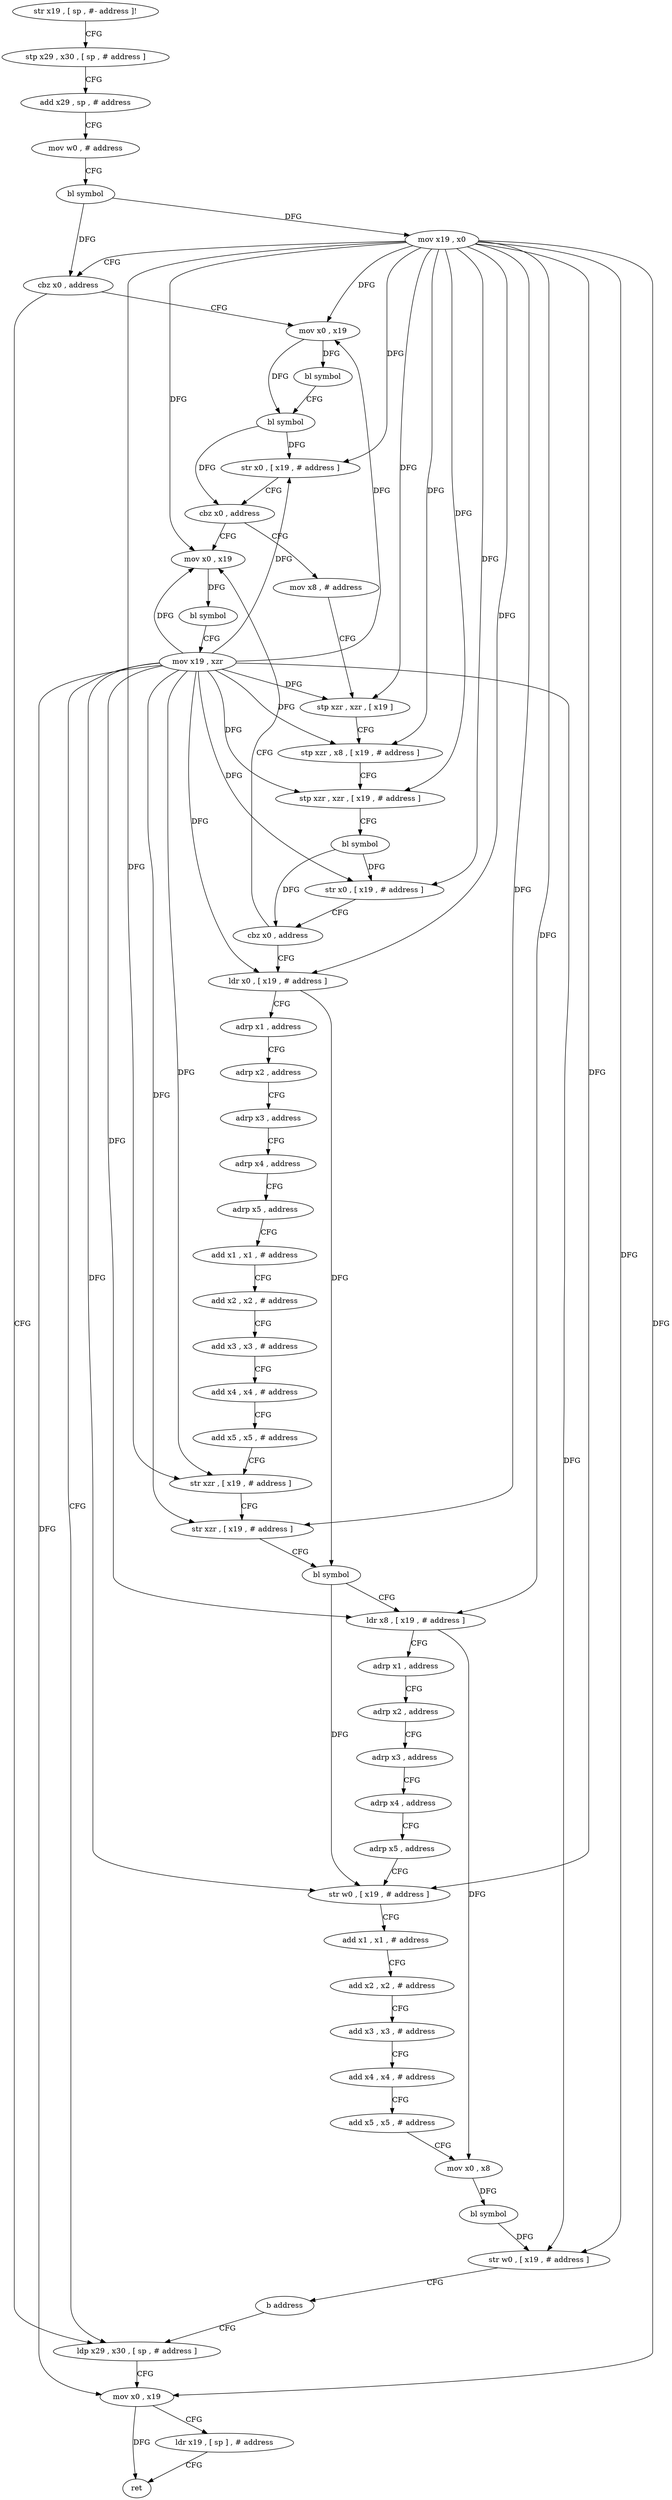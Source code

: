 digraph "func" {
"80256" [label = "str x19 , [ sp , #- address ]!" ]
"80260" [label = "stp x29 , x30 , [ sp , # address ]" ]
"80264" [label = "add x29 , sp , # address" ]
"80268" [label = "mov w0 , # address" ]
"80272" [label = "bl symbol" ]
"80276" [label = "mov x19 , x0" ]
"80280" [label = "cbz x0 , address" ]
"80464" [label = "ldp x29 , x30 , [ sp , # address ]" ]
"80284" [label = "mov x0 , x19" ]
"80468" [label = "mov x0 , x19" ]
"80472" [label = "ldr x19 , [ sp ] , # address" ]
"80476" [label = "ret" ]
"80288" [label = "bl symbol" ]
"80292" [label = "bl symbol" ]
"80296" [label = "str x0 , [ x19 , # address ]" ]
"80300" [label = "cbz x0 , address" ]
"80452" [label = "mov x0 , x19" ]
"80304" [label = "mov x8 , # address" ]
"80456" [label = "bl symbol" ]
"80460" [label = "mov x19 , xzr" ]
"80308" [label = "stp xzr , xzr , [ x19 ]" ]
"80312" [label = "stp xzr , x8 , [ x19 , # address ]" ]
"80316" [label = "stp xzr , xzr , [ x19 , # address ]" ]
"80320" [label = "bl symbol" ]
"80324" [label = "str x0 , [ x19 , # address ]" ]
"80328" [label = "cbz x0 , address" ]
"80332" [label = "ldr x0 , [ x19 , # address ]" ]
"80336" [label = "adrp x1 , address" ]
"80340" [label = "adrp x2 , address" ]
"80344" [label = "adrp x3 , address" ]
"80348" [label = "adrp x4 , address" ]
"80352" [label = "adrp x5 , address" ]
"80356" [label = "add x1 , x1 , # address" ]
"80360" [label = "add x2 , x2 , # address" ]
"80364" [label = "add x3 , x3 , # address" ]
"80368" [label = "add x4 , x4 , # address" ]
"80372" [label = "add x5 , x5 , # address" ]
"80376" [label = "str xzr , [ x19 , # address ]" ]
"80380" [label = "str xzr , [ x19 , # address ]" ]
"80384" [label = "bl symbol" ]
"80388" [label = "ldr x8 , [ x19 , # address ]" ]
"80392" [label = "adrp x1 , address" ]
"80396" [label = "adrp x2 , address" ]
"80400" [label = "adrp x3 , address" ]
"80404" [label = "adrp x4 , address" ]
"80408" [label = "adrp x5 , address" ]
"80412" [label = "str w0 , [ x19 , # address ]" ]
"80416" [label = "add x1 , x1 , # address" ]
"80420" [label = "add x2 , x2 , # address" ]
"80424" [label = "add x3 , x3 , # address" ]
"80428" [label = "add x4 , x4 , # address" ]
"80432" [label = "add x5 , x5 , # address" ]
"80436" [label = "mov x0 , x8" ]
"80440" [label = "bl symbol" ]
"80444" [label = "str w0 , [ x19 , # address ]" ]
"80448" [label = "b address" ]
"80256" -> "80260" [ label = "CFG" ]
"80260" -> "80264" [ label = "CFG" ]
"80264" -> "80268" [ label = "CFG" ]
"80268" -> "80272" [ label = "CFG" ]
"80272" -> "80276" [ label = "DFG" ]
"80272" -> "80280" [ label = "DFG" ]
"80276" -> "80280" [ label = "CFG" ]
"80276" -> "80468" [ label = "DFG" ]
"80276" -> "80284" [ label = "DFG" ]
"80276" -> "80296" [ label = "DFG" ]
"80276" -> "80452" [ label = "DFG" ]
"80276" -> "80308" [ label = "DFG" ]
"80276" -> "80312" [ label = "DFG" ]
"80276" -> "80316" [ label = "DFG" ]
"80276" -> "80324" [ label = "DFG" ]
"80276" -> "80332" [ label = "DFG" ]
"80276" -> "80376" [ label = "DFG" ]
"80276" -> "80380" [ label = "DFG" ]
"80276" -> "80388" [ label = "DFG" ]
"80276" -> "80412" [ label = "DFG" ]
"80276" -> "80444" [ label = "DFG" ]
"80280" -> "80464" [ label = "CFG" ]
"80280" -> "80284" [ label = "CFG" ]
"80464" -> "80468" [ label = "CFG" ]
"80284" -> "80288" [ label = "DFG" ]
"80284" -> "80292" [ label = "DFG" ]
"80468" -> "80472" [ label = "CFG" ]
"80468" -> "80476" [ label = "DFG" ]
"80472" -> "80476" [ label = "CFG" ]
"80288" -> "80292" [ label = "CFG" ]
"80292" -> "80296" [ label = "DFG" ]
"80292" -> "80300" [ label = "DFG" ]
"80296" -> "80300" [ label = "CFG" ]
"80300" -> "80452" [ label = "CFG" ]
"80300" -> "80304" [ label = "CFG" ]
"80452" -> "80456" [ label = "DFG" ]
"80304" -> "80308" [ label = "CFG" ]
"80456" -> "80460" [ label = "CFG" ]
"80460" -> "80464" [ label = "CFG" ]
"80460" -> "80468" [ label = "DFG" ]
"80460" -> "80284" [ label = "DFG" ]
"80460" -> "80452" [ label = "DFG" ]
"80460" -> "80296" [ label = "DFG" ]
"80460" -> "80308" [ label = "DFG" ]
"80460" -> "80312" [ label = "DFG" ]
"80460" -> "80316" [ label = "DFG" ]
"80460" -> "80324" [ label = "DFG" ]
"80460" -> "80332" [ label = "DFG" ]
"80460" -> "80376" [ label = "DFG" ]
"80460" -> "80380" [ label = "DFG" ]
"80460" -> "80388" [ label = "DFG" ]
"80460" -> "80412" [ label = "DFG" ]
"80460" -> "80444" [ label = "DFG" ]
"80308" -> "80312" [ label = "CFG" ]
"80312" -> "80316" [ label = "CFG" ]
"80316" -> "80320" [ label = "CFG" ]
"80320" -> "80324" [ label = "DFG" ]
"80320" -> "80328" [ label = "DFG" ]
"80324" -> "80328" [ label = "CFG" ]
"80328" -> "80452" [ label = "CFG" ]
"80328" -> "80332" [ label = "CFG" ]
"80332" -> "80336" [ label = "CFG" ]
"80332" -> "80384" [ label = "DFG" ]
"80336" -> "80340" [ label = "CFG" ]
"80340" -> "80344" [ label = "CFG" ]
"80344" -> "80348" [ label = "CFG" ]
"80348" -> "80352" [ label = "CFG" ]
"80352" -> "80356" [ label = "CFG" ]
"80356" -> "80360" [ label = "CFG" ]
"80360" -> "80364" [ label = "CFG" ]
"80364" -> "80368" [ label = "CFG" ]
"80368" -> "80372" [ label = "CFG" ]
"80372" -> "80376" [ label = "CFG" ]
"80376" -> "80380" [ label = "CFG" ]
"80380" -> "80384" [ label = "CFG" ]
"80384" -> "80388" [ label = "CFG" ]
"80384" -> "80412" [ label = "DFG" ]
"80388" -> "80392" [ label = "CFG" ]
"80388" -> "80436" [ label = "DFG" ]
"80392" -> "80396" [ label = "CFG" ]
"80396" -> "80400" [ label = "CFG" ]
"80400" -> "80404" [ label = "CFG" ]
"80404" -> "80408" [ label = "CFG" ]
"80408" -> "80412" [ label = "CFG" ]
"80412" -> "80416" [ label = "CFG" ]
"80416" -> "80420" [ label = "CFG" ]
"80420" -> "80424" [ label = "CFG" ]
"80424" -> "80428" [ label = "CFG" ]
"80428" -> "80432" [ label = "CFG" ]
"80432" -> "80436" [ label = "CFG" ]
"80436" -> "80440" [ label = "DFG" ]
"80440" -> "80444" [ label = "DFG" ]
"80444" -> "80448" [ label = "CFG" ]
"80448" -> "80464" [ label = "CFG" ]
}
